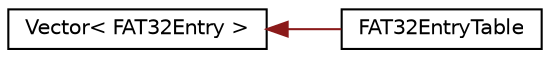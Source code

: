 digraph "类继承关系图"
{
  edge [fontname="Helvetica",fontsize="10",labelfontname="Helvetica",labelfontsize="10"];
  node [fontname="Helvetica",fontsize="10",shape=record];
  rankdir="LR";
  Node0 [label="Vector\< FAT32Entry \>",height=0.2,width=0.4,color="black", fillcolor="white", style="filled",URL="$d5/db2/class_vector.html"];
  Node0 -> Node1 [dir="back",color="firebrick4",fontsize="10",style="solid",fontname="Helvetica"];
  Node1 [label="FAT32EntryTable",height=0.2,width=0.4,color="black", fillcolor="white", style="filled",URL="$d8/d88/class_f_a_t32_entry_table.html"];
}
